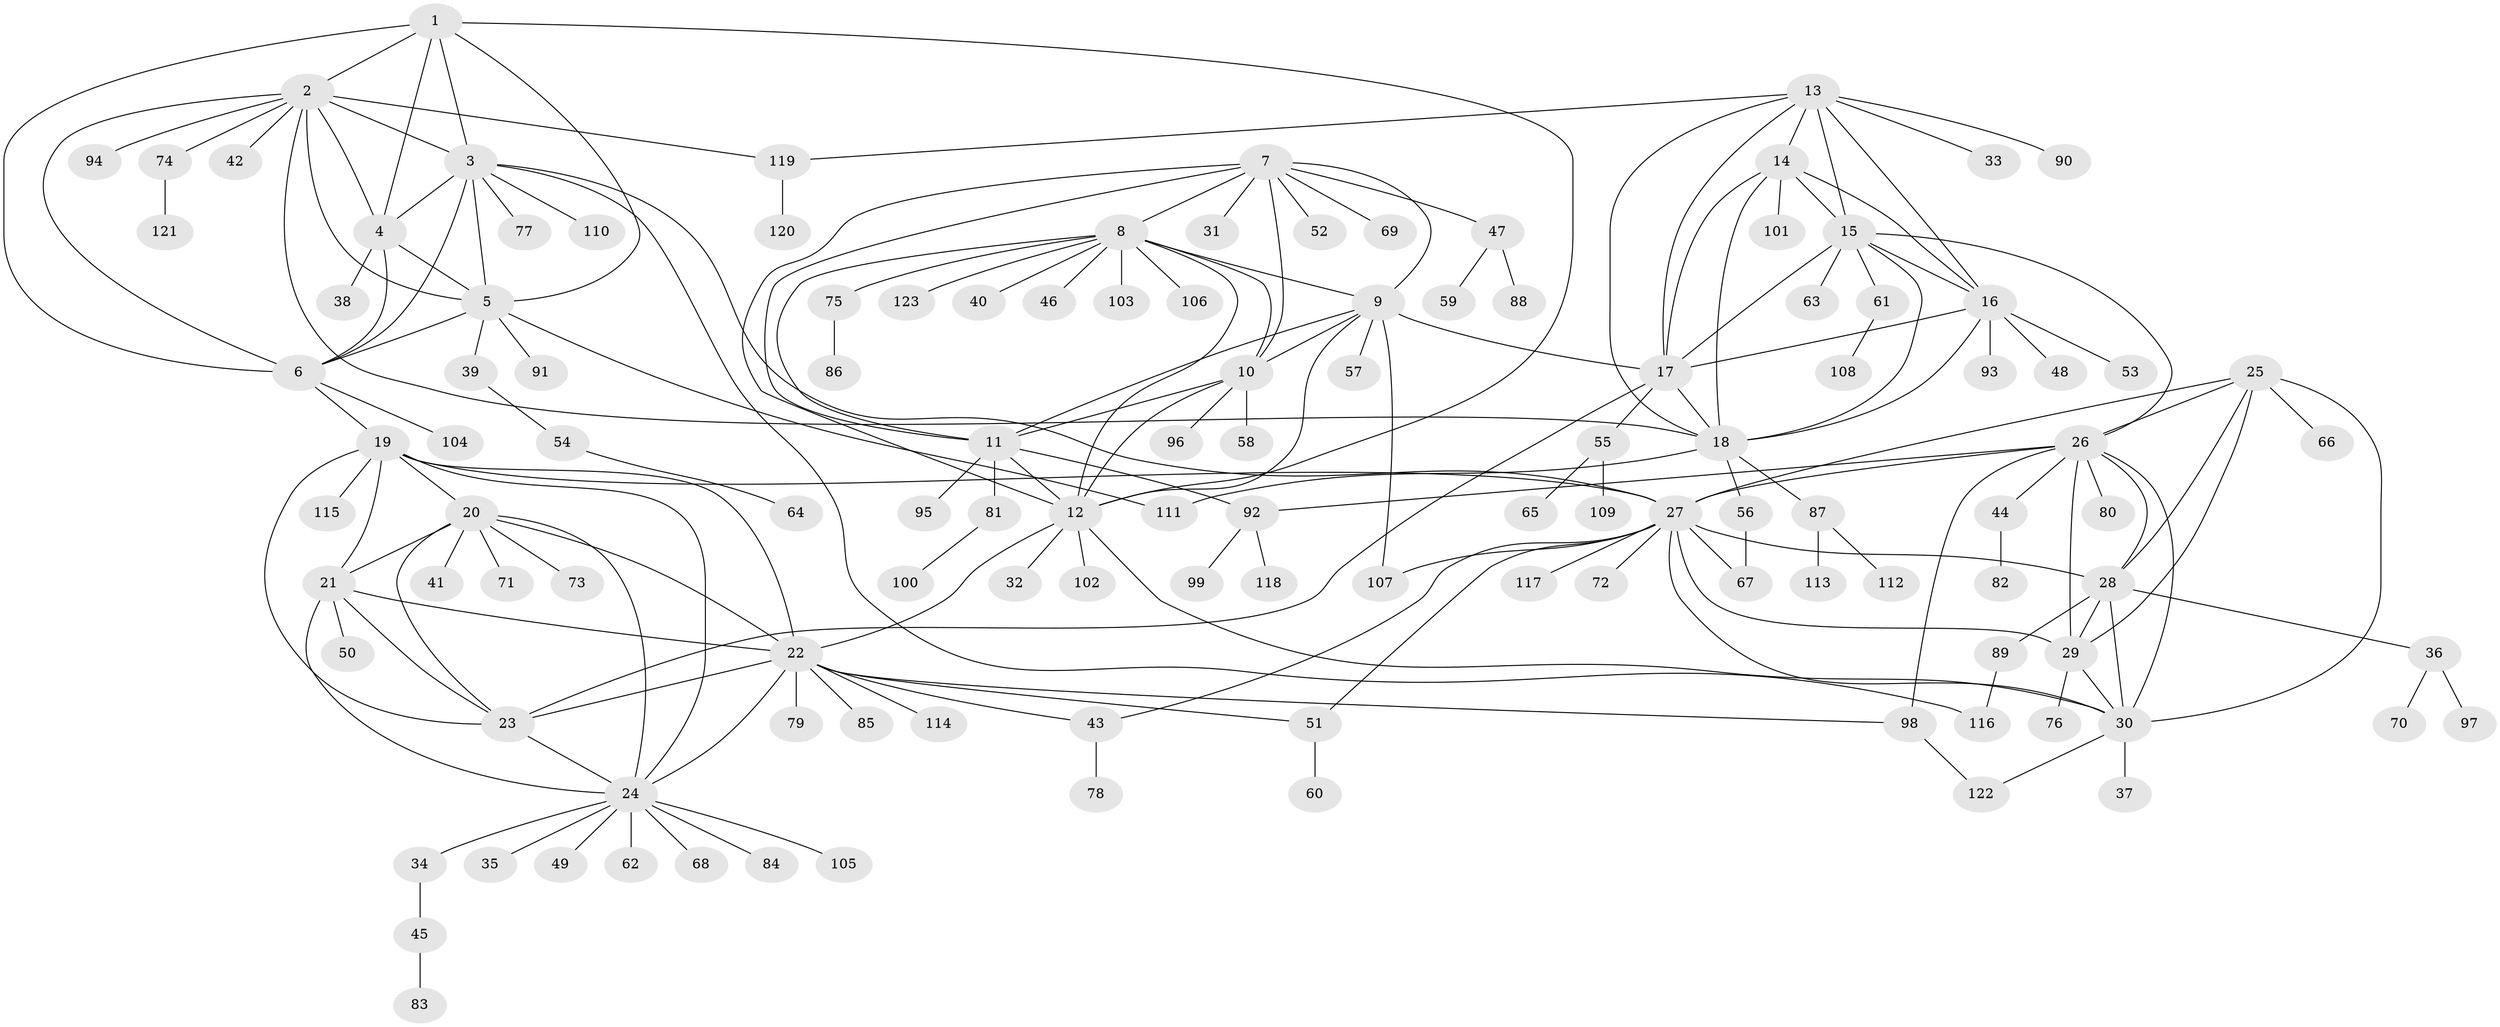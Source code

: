 // coarse degree distribution, {11: 0.03488372093023256, 8: 0.023255813953488372, 4: 0.06976744186046512, 13: 0.023255813953488372, 5: 0.011627906976744186, 9: 0.011627906976744186, 10: 0.023255813953488372, 6: 0.011627906976744186, 7: 0.011627906976744186, 1: 0.6395348837209303, 2: 0.10465116279069768, 3: 0.03488372093023256}
// Generated by graph-tools (version 1.1) at 2025/19/03/04/25 18:19:28]
// undirected, 123 vertices, 188 edges
graph export_dot {
graph [start="1"]
  node [color=gray90,style=filled];
  1;
  2;
  3;
  4;
  5;
  6;
  7;
  8;
  9;
  10;
  11;
  12;
  13;
  14;
  15;
  16;
  17;
  18;
  19;
  20;
  21;
  22;
  23;
  24;
  25;
  26;
  27;
  28;
  29;
  30;
  31;
  32;
  33;
  34;
  35;
  36;
  37;
  38;
  39;
  40;
  41;
  42;
  43;
  44;
  45;
  46;
  47;
  48;
  49;
  50;
  51;
  52;
  53;
  54;
  55;
  56;
  57;
  58;
  59;
  60;
  61;
  62;
  63;
  64;
  65;
  66;
  67;
  68;
  69;
  70;
  71;
  72;
  73;
  74;
  75;
  76;
  77;
  78;
  79;
  80;
  81;
  82;
  83;
  84;
  85;
  86;
  87;
  88;
  89;
  90;
  91;
  92;
  93;
  94;
  95;
  96;
  97;
  98;
  99;
  100;
  101;
  102;
  103;
  104;
  105;
  106;
  107;
  108;
  109;
  110;
  111;
  112;
  113;
  114;
  115;
  116;
  117;
  118;
  119;
  120;
  121;
  122;
  123;
  1 -- 2;
  1 -- 3;
  1 -- 4;
  1 -- 5;
  1 -- 6;
  1 -- 12;
  2 -- 3;
  2 -- 4;
  2 -- 5;
  2 -- 6;
  2 -- 18;
  2 -- 42;
  2 -- 74;
  2 -- 94;
  2 -- 119;
  3 -- 4;
  3 -- 5;
  3 -- 6;
  3 -- 27;
  3 -- 77;
  3 -- 110;
  3 -- 116;
  4 -- 5;
  4 -- 6;
  4 -- 38;
  5 -- 6;
  5 -- 39;
  5 -- 91;
  5 -- 111;
  6 -- 19;
  6 -- 104;
  7 -- 8;
  7 -- 9;
  7 -- 10;
  7 -- 11;
  7 -- 12;
  7 -- 31;
  7 -- 47;
  7 -- 52;
  7 -- 69;
  8 -- 9;
  8 -- 10;
  8 -- 11;
  8 -- 12;
  8 -- 40;
  8 -- 46;
  8 -- 75;
  8 -- 103;
  8 -- 106;
  8 -- 123;
  9 -- 10;
  9 -- 11;
  9 -- 12;
  9 -- 17;
  9 -- 57;
  9 -- 107;
  10 -- 11;
  10 -- 12;
  10 -- 58;
  10 -- 96;
  11 -- 12;
  11 -- 81;
  11 -- 92;
  11 -- 95;
  12 -- 22;
  12 -- 30;
  12 -- 32;
  12 -- 102;
  13 -- 14;
  13 -- 15;
  13 -- 16;
  13 -- 17;
  13 -- 18;
  13 -- 33;
  13 -- 90;
  13 -- 119;
  14 -- 15;
  14 -- 16;
  14 -- 17;
  14 -- 18;
  14 -- 101;
  15 -- 16;
  15 -- 17;
  15 -- 18;
  15 -- 26;
  15 -- 61;
  15 -- 63;
  16 -- 17;
  16 -- 18;
  16 -- 48;
  16 -- 53;
  16 -- 93;
  17 -- 18;
  17 -- 23;
  17 -- 55;
  18 -- 56;
  18 -- 87;
  18 -- 111;
  19 -- 20;
  19 -- 21;
  19 -- 22;
  19 -- 23;
  19 -- 24;
  19 -- 27;
  19 -- 115;
  20 -- 21;
  20 -- 22;
  20 -- 23;
  20 -- 24;
  20 -- 41;
  20 -- 71;
  20 -- 73;
  21 -- 22;
  21 -- 23;
  21 -- 24;
  21 -- 50;
  22 -- 23;
  22 -- 24;
  22 -- 43;
  22 -- 51;
  22 -- 79;
  22 -- 85;
  22 -- 98;
  22 -- 114;
  23 -- 24;
  24 -- 34;
  24 -- 35;
  24 -- 49;
  24 -- 62;
  24 -- 68;
  24 -- 84;
  24 -- 105;
  25 -- 26;
  25 -- 27;
  25 -- 28;
  25 -- 29;
  25 -- 30;
  25 -- 66;
  26 -- 27;
  26 -- 28;
  26 -- 29;
  26 -- 30;
  26 -- 44;
  26 -- 80;
  26 -- 92;
  26 -- 98;
  27 -- 28;
  27 -- 29;
  27 -- 30;
  27 -- 43;
  27 -- 51;
  27 -- 67;
  27 -- 72;
  27 -- 107;
  27 -- 117;
  28 -- 29;
  28 -- 30;
  28 -- 36;
  28 -- 89;
  29 -- 30;
  29 -- 76;
  30 -- 37;
  30 -- 122;
  34 -- 45;
  36 -- 70;
  36 -- 97;
  39 -- 54;
  43 -- 78;
  44 -- 82;
  45 -- 83;
  47 -- 59;
  47 -- 88;
  51 -- 60;
  54 -- 64;
  55 -- 65;
  55 -- 109;
  56 -- 67;
  61 -- 108;
  74 -- 121;
  75 -- 86;
  81 -- 100;
  87 -- 112;
  87 -- 113;
  89 -- 116;
  92 -- 99;
  92 -- 118;
  98 -- 122;
  119 -- 120;
}

